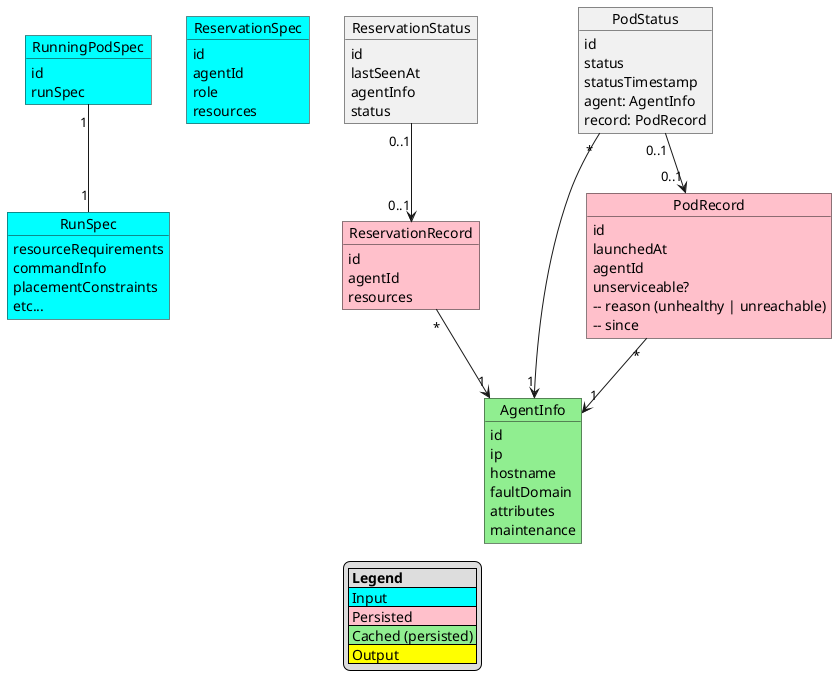 @startuml

object RunningPodSpec #Cyan {
  id
  runSpec
}

object RunSpec #Cyan {
  resourceRequirements
  commandInfo
  placementConstraints
  etc...
}

object ReservationSpec #Cyan {
  id
  agentId
  role
  resources
}

/' we'll have to store this, too, since Mesos expunges it. '/
object AgentInfo #LightGreen {
  id
  ip
  hostname
  faultDomain
  attributes
  maintenance
}

object ReservationRecord #Pink {
  id
  agentId
  resources
}

/' we have to store these because we cannot reliably recover it from Mesos under some situations, or it isn't available in Mesos at all... '/
object PodRecord #Pink {
  id
  launchedAt
  agentId
  unserviceable?
  -- reason (unhealthy | unreachable)
  -- since
}



object PodStatus {
  id
  status
  statusTimestamp
  agent: AgentInfo
  record: PodRecord
}

object ReservationStatus {
  id
  lastSeenAt
  agentInfo
  status
}

RunningPodSpec "1" -- "1" RunSpec
ReservationRecord "*" --> "1" AgentInfo
PodRecord "*" --> "1" AgentInfo
PodStatus "0..1" --> "0..1" PodRecord
PodStatus "*" --> "1" AgentInfo
ReservationStatus "0..1" --> "0..1" ReservationRecord

legend
  |= Legend|
  |<#Cyan> Input |
  |<#Pink> Persisted |
  |<#LightGreen> Cached (persisted) |
  |<#Yellow> Output |
endlegend

@enduml
